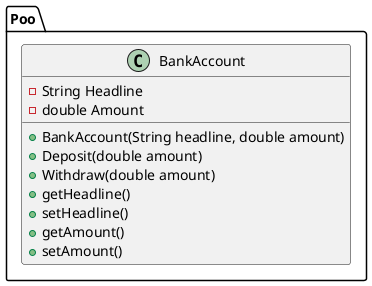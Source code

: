 @startuml DiagramaDeClases

class Poo.BankAccount {
   - String Headline
   - double Amount
   + BankAccount(String headline, double amount)
   + Deposit(double amount)
   + Withdraw(double amount)
   + getHeadline()
   + setHeadline()
   + getAmount()
   + setAmount()
}
@enduml